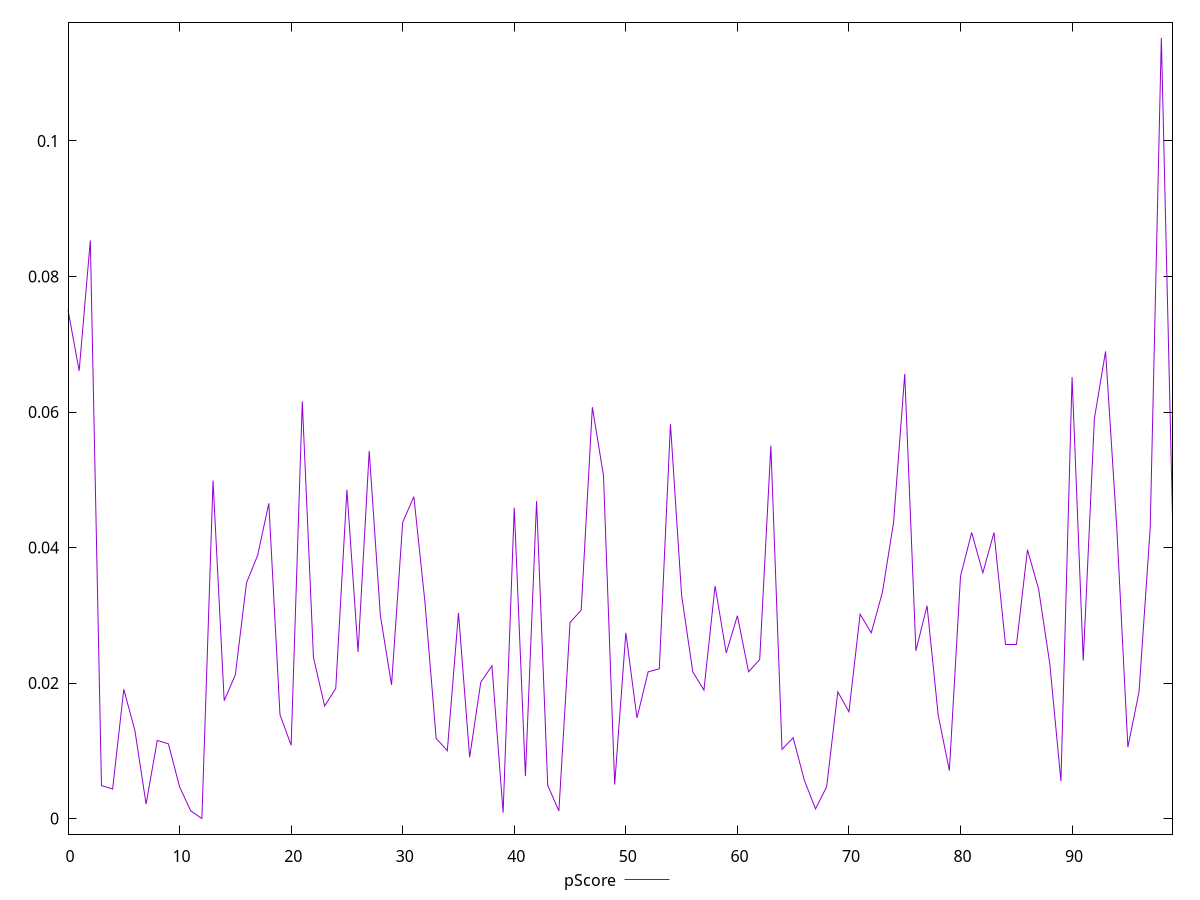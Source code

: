 reset

$pScore <<EOF
0 0.0750689839605026
1 0.0660837420836829
2 0.08532181027247682
3 0.00486733346189655
4 0.004364574031566371
5 0.019084420967003246
6 0.01296065267351948
7 0.002140148405187281
8 0.011538513191273247
9 0.011031125253334106
10 0.0046932031073328995
11 0.0011399307132050618
12 0.000010464456387415666
13 0.04989173628938787
14 0.017395697470411475
15 0.02122939781716826
16 0.03480404566520451
17 0.03885604627624473
18 0.046530917357135104
19 0.015352980003160599
20 0.010820987605343224
21 0.06158105978850331
22 0.023790592655280274
23 0.016611438752488772
24 0.019211515464435835
25 0.0485179295355877
26 0.02460460918559315
27 0.05426229405843341
28 0.02994402921326117
29 0.019728931320871168
30 0.04370858783246451
31 0.04751356034276427
32 0.03183968089038691
33 0.011839543919636708
34 0.01002207514469905
35 0.03035475455629072
36 0.009053146338630857
37 0.020126671626705173
38 0.022546844594369453
39 0.0008726610290791803
40 0.04588765417323626
41 0.0062582475411165905
42 0.04685608090693866
43 0.0048970194930239574
44 0.0011274572940441208
45 0.028942640906717276
46 0.030771422534946635
47 0.06071943570491267
48 0.050593824481097005
49 0.005017710069889492
50 0.02741321542375491
51 0.014858852911643461
52 0.021659255649401077
53 0.022098335570811867
54 0.05820899742884167
55 0.03294707547101999
56 0.021659255649401077
57 0.018958217009849676
58 0.03432970796054752
59 0.024439481433582877
60 0.02994402921326117
61 0.021659255649401077
62 0.02347300198690261
63 0.0550287113405829
64 0.010215734989275194
65 0.011916099146199566
66 0.005670673966288842
67 0.0014310209923139583
68 0.004693203107332955
69 0.0187084546236585
70 0.01576083492467939
71 0.030148654583908474
72 0.027413215423754744
73 0.03340132287051861
74 0.04370858783246473
75 0.06561848134326143
76 0.024770916510083674
77 0.03140776265779627
78 0.015252776739235863
79 0.007085532062274025
80 0.03577352286034108
81 0.042218665466525473
82 0.036268871603049035
83 0.042218665466525473
84 0.02562045674931468
85 0.02562045674931468
86 0.03966945576254427
87 0.0338621672824399
88 0.022851193387210478
89 0.0055331698595290635
90 0.06515661812512002
91 0.02331589062984718
92 0.05903358759098115
93 0.06894807674135972
94 0.04310611190619057
95 0.010547404948817729
96 0.01870845462365861
97 0.042808143615377436
98 0.11521316193647624
99 0.04462889644965573
EOF

set key outside below
set xrange [0:99]
set yrange [-0.002293589493214361:0.11751721588607801]
set trange [-0.002293589493214361:0.11751721588607801]
set terminal svg size 640, 500 enhanced background rgb 'white'
set output "reports/report_00027_2021-02-24T12-40-31.850Z/max-potential-fid/samples/astro/pScore/values.svg"

plot $pScore title "pScore" with line

reset
